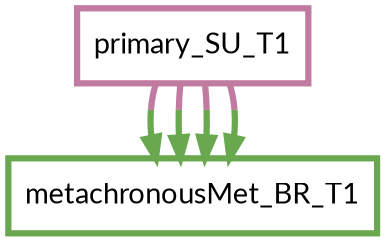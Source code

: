 digraph  {
dpi=600;size=3.5;
metachronousMet_BR_T1 [color="#6aa84fff", fillcolor=white, fontname=Lato, penwidth="3.0", shape=box];
primary_SU_T1 [color="#c27ba0ff", fillcolor=white, fontname=Lato, penwidth="3.0", shape=box];
primary_SU_T1 -> metachronousMet_BR_T1  [color="#c27ba0ff;0.5:#6aa84fff", key=0, penwidth=3];
primary_SU_T1 -> metachronousMet_BR_T1  [color="#c27ba0ff;0.5:#6aa84fff", key=1, penwidth=3];
primary_SU_T1 -> metachronousMet_BR_T1  [color="#c27ba0ff;0.5:#6aa84fff", key=2, penwidth=3];
primary_SU_T1 -> metachronousMet_BR_T1  [color="#c27ba0ff;0.5:#6aa84fff", key=3, penwidth=3];
}
